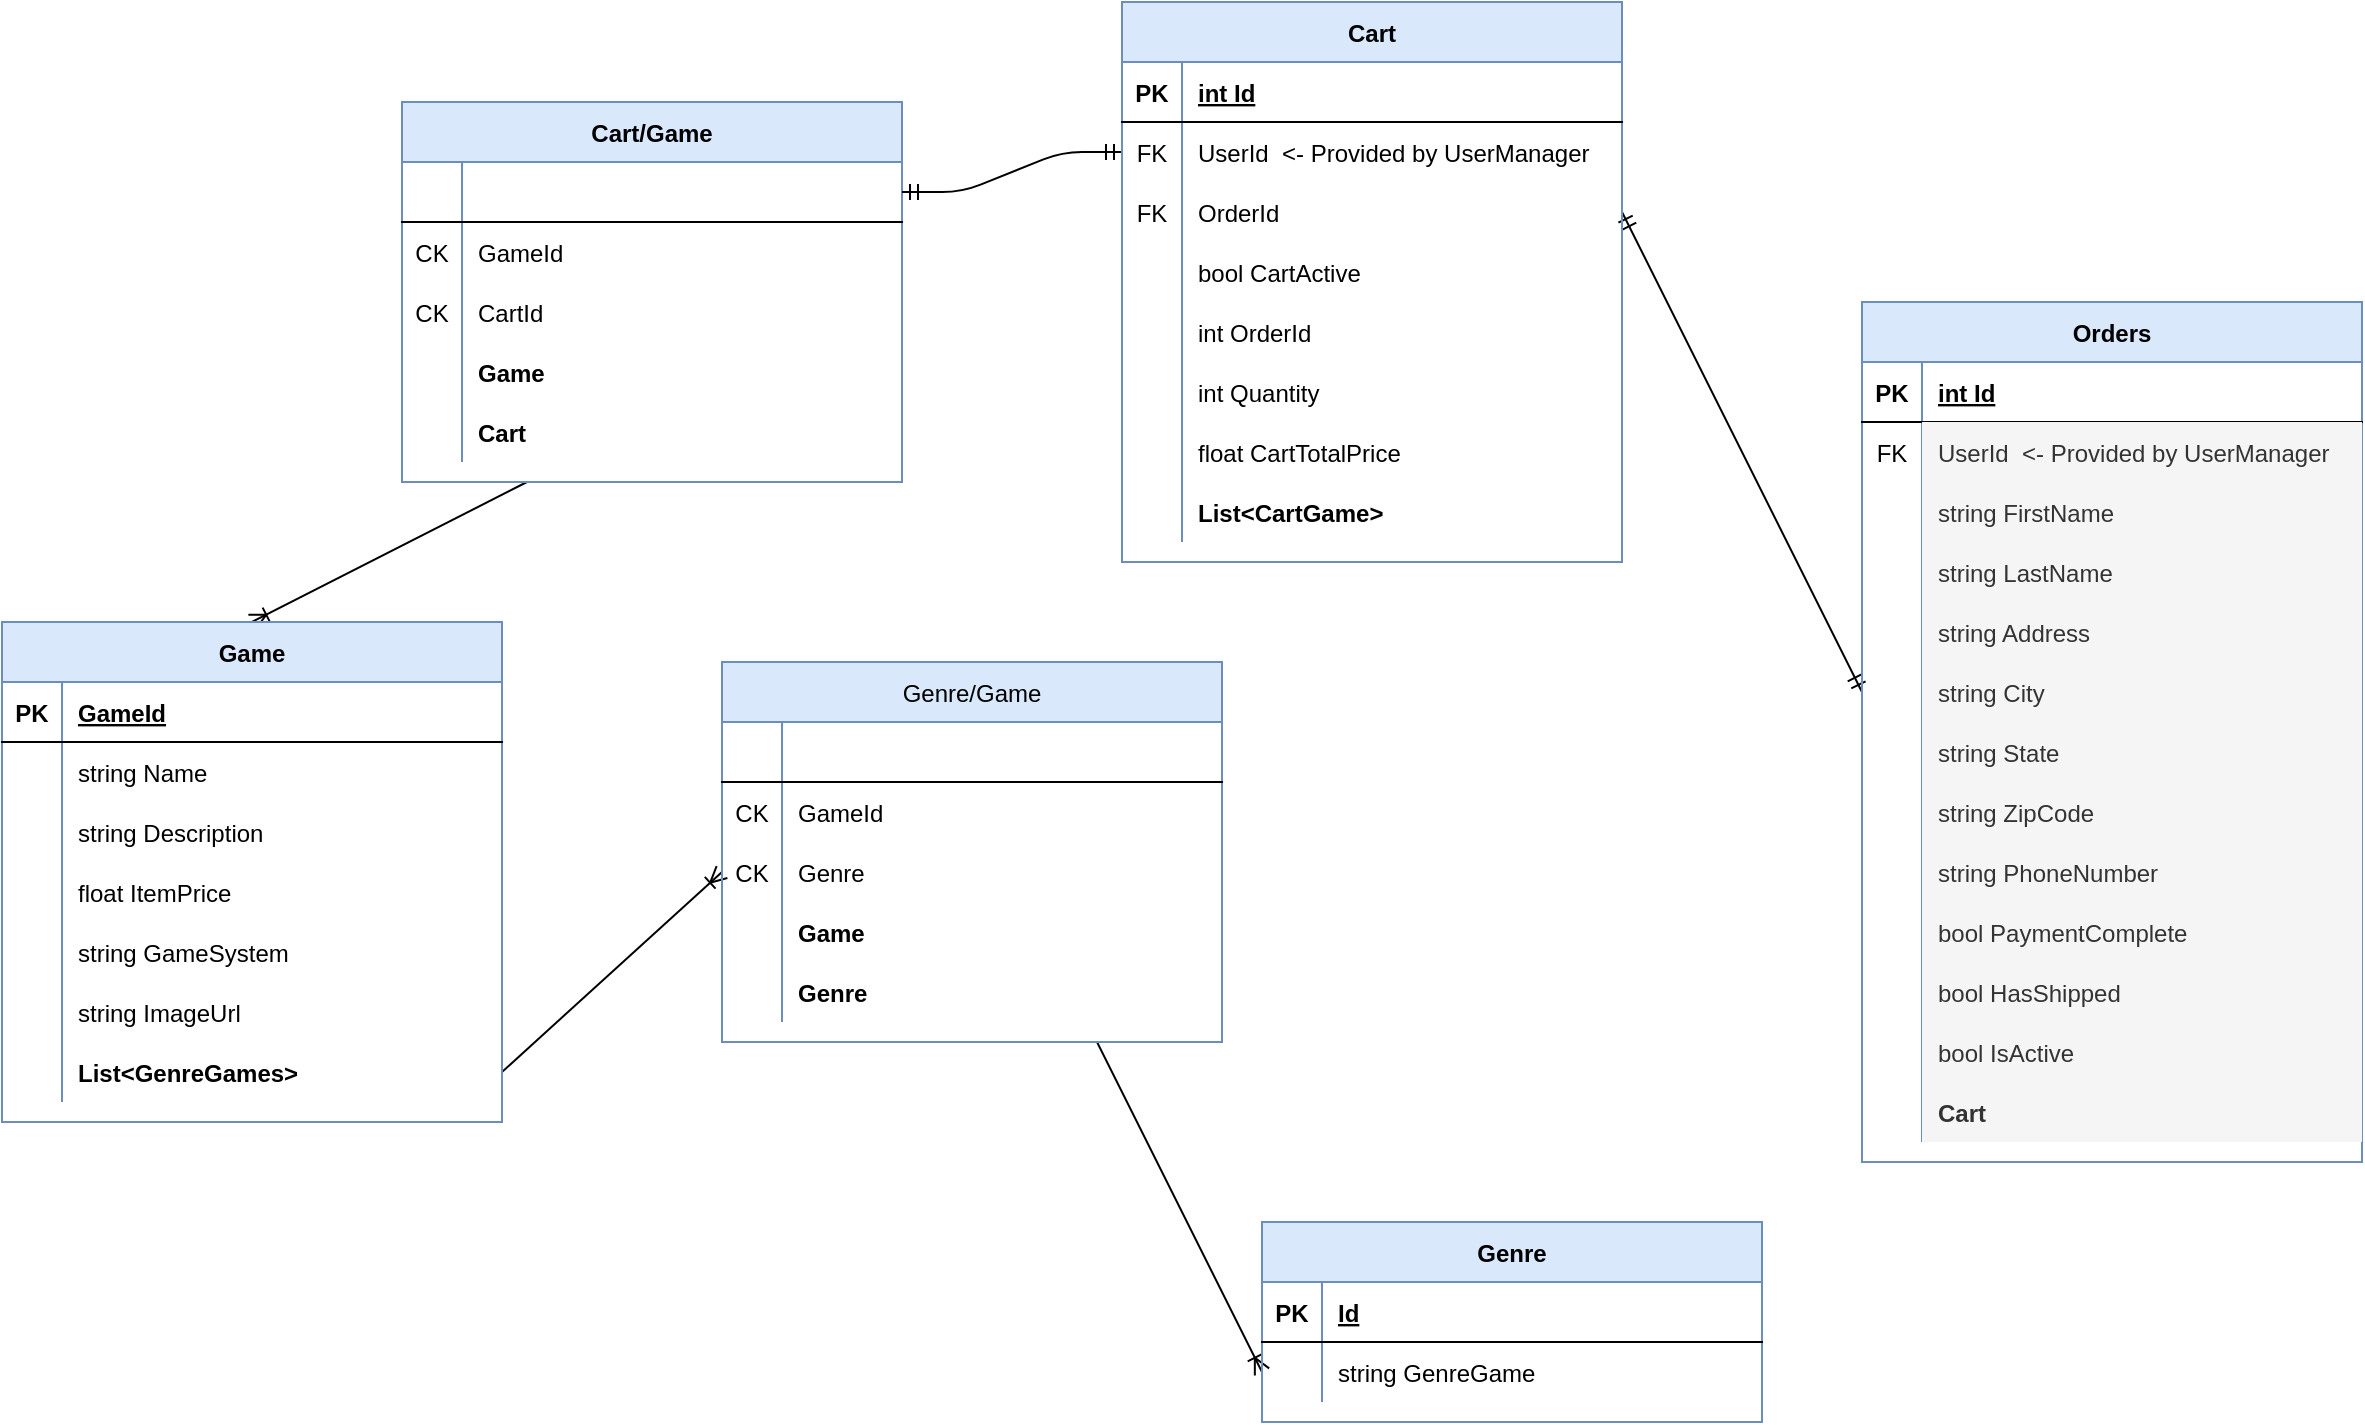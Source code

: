 <mxfile version="13.7.9" type="device"><diagram id="R2lEEEUBdFMjLlhIrx00" name="Page-1"><mxGraphModel dx="2062" dy="1182" grid="1" gridSize="10" guides="1" tooltips="1" connect="1" arrows="1" fold="1" page="1" pageScale="1" pageWidth="850" pageHeight="1100" math="0" shadow="0" extFonts="Permanent Marker^https://fonts.googleapis.com/css?family=Permanent+Marker"><root><mxCell id="0"/><mxCell id="1" parent="0"/><mxCell id="3c_IGy8FQZvmHHwzcWhP-22" value="" style="fontSize=12;html=1;endArrow=ERoneToMany;exitX=0.75;exitY=1;exitDx=0;exitDy=0;entryX=0;entryY=0.5;entryDx=0;entryDy=0;" parent="1" source="3c_IGy8FQZvmHHwzcWhP-15" target="3c_IGy8FQZvmHHwzcWhP-12" edge="1"><mxGeometry width="100" height="100" relative="1" as="geometry"><mxPoint x="510" y="760" as="sourcePoint"/><mxPoint x="610" y="660" as="targetPoint"/></mxGeometry></mxCell><mxCell id="3c_IGy8FQZvmHHwzcWhP-24" value="" style="fontSize=12;html=1;endArrow=ERoneToMany;entryX=0.5;entryY=0;entryDx=0;entryDy=0;exitX=0.25;exitY=1;exitDx=0;exitDy=0;" parent="1" source="3c_IGy8FQZvmHHwzcWhP-25" target="C-vyLk0tnHw3VtMMgP7b-23" edge="1"><mxGeometry width="100" height="100" relative="1" as="geometry"><mxPoint x="350" y="610" as="sourcePoint"/><mxPoint x="430" y="380" as="targetPoint"/></mxGeometry></mxCell><mxCell id="3c_IGy8FQZvmHHwzcWhP-25" value="Cart/Game" style="shape=table;startSize=30;container=1;collapsible=1;childLayout=tableLayout;fixedRows=1;rowLines=0;fontStyle=1;align=center;resizeLast=1;fillColor=#dae8fc;strokeColor=#6c8ebf;" parent="1" vertex="1"><mxGeometry x="220" y="320" width="250" height="190" as="geometry"/></mxCell><mxCell id="3c_IGy8FQZvmHHwzcWhP-26" value="" style="shape=partialRectangle;collapsible=0;dropTarget=0;pointerEvents=0;fillColor=none;points=[[0,0.5],[1,0.5]];portConstraint=eastwest;top=0;left=0;right=0;bottom=1;" parent="3c_IGy8FQZvmHHwzcWhP-25" vertex="1"><mxGeometry y="30" width="250" height="30" as="geometry"/></mxCell><mxCell id="3c_IGy8FQZvmHHwzcWhP-27" value="" style="shape=partialRectangle;overflow=hidden;connectable=0;fillColor=none;top=0;left=0;bottom=0;right=0;fontStyle=1;" parent="3c_IGy8FQZvmHHwzcWhP-26" vertex="1"><mxGeometry width="30" height="30" as="geometry"/></mxCell><mxCell id="3c_IGy8FQZvmHHwzcWhP-28" value="" style="shape=partialRectangle;overflow=hidden;connectable=0;fillColor=none;top=0;left=0;bottom=0;right=0;align=left;spacingLeft=6;fontStyle=5;" parent="3c_IGy8FQZvmHHwzcWhP-26" vertex="1"><mxGeometry x="30" width="220" height="30" as="geometry"/></mxCell><mxCell id="3c_IGy8FQZvmHHwzcWhP-29" value="" style="shape=partialRectangle;collapsible=0;dropTarget=0;pointerEvents=0;fillColor=none;points=[[0,0.5],[1,0.5]];portConstraint=eastwest;top=0;left=0;right=0;bottom=0;" parent="3c_IGy8FQZvmHHwzcWhP-25" vertex="1"><mxGeometry y="60" width="250" height="30" as="geometry"/></mxCell><mxCell id="3c_IGy8FQZvmHHwzcWhP-30" value="CK" style="shape=partialRectangle;overflow=hidden;connectable=0;fillColor=none;top=0;left=0;bottom=0;right=0;" parent="3c_IGy8FQZvmHHwzcWhP-29" vertex="1"><mxGeometry width="30" height="30" as="geometry"/></mxCell><mxCell id="3c_IGy8FQZvmHHwzcWhP-31" value="GameId" style="shape=partialRectangle;overflow=hidden;connectable=0;fillColor=none;top=0;left=0;bottom=0;right=0;align=left;spacingLeft=6;" parent="3c_IGy8FQZvmHHwzcWhP-29" vertex="1"><mxGeometry x="30" width="220" height="30" as="geometry"/></mxCell><mxCell id="3c_IGy8FQZvmHHwzcWhP-35" style="shape=partialRectangle;collapsible=0;dropTarget=0;pointerEvents=0;fillColor=none;points=[[0,0.5],[1,0.5]];portConstraint=eastwest;top=0;left=0;right=0;bottom=0;" parent="3c_IGy8FQZvmHHwzcWhP-25" vertex="1"><mxGeometry y="90" width="250" height="30" as="geometry"/></mxCell><mxCell id="3c_IGy8FQZvmHHwzcWhP-36" value="CK" style="shape=partialRectangle;overflow=hidden;connectable=0;fillColor=none;top=0;left=0;bottom=0;right=0;" parent="3c_IGy8FQZvmHHwzcWhP-35" vertex="1"><mxGeometry width="30" height="30" as="geometry"/></mxCell><mxCell id="3c_IGy8FQZvmHHwzcWhP-37" value="CartId" style="shape=partialRectangle;overflow=hidden;connectable=0;fillColor=none;top=0;left=0;bottom=0;right=0;align=left;spacingLeft=6;" parent="3c_IGy8FQZvmHHwzcWhP-35" vertex="1"><mxGeometry x="30" width="220" height="30" as="geometry"/></mxCell><mxCell id="6pikiVAuJs5K2kTqVLwY-70" style="shape=partialRectangle;collapsible=0;dropTarget=0;pointerEvents=0;fillColor=none;points=[[0,0.5],[1,0.5]];portConstraint=eastwest;top=0;left=0;right=0;bottom=0;" vertex="1" parent="3c_IGy8FQZvmHHwzcWhP-25"><mxGeometry y="120" width="250" height="30" as="geometry"/></mxCell><mxCell id="6pikiVAuJs5K2kTqVLwY-71" style="shape=partialRectangle;overflow=hidden;connectable=0;fillColor=none;top=0;left=0;bottom=0;right=0;" vertex="1" parent="6pikiVAuJs5K2kTqVLwY-70"><mxGeometry width="30" height="30" as="geometry"/></mxCell><mxCell id="6pikiVAuJs5K2kTqVLwY-72" value="Game" style="shape=partialRectangle;overflow=hidden;connectable=0;fillColor=none;top=0;left=0;bottom=0;right=0;align=left;spacingLeft=6;fontStyle=1" vertex="1" parent="6pikiVAuJs5K2kTqVLwY-70"><mxGeometry x="30" width="220" height="30" as="geometry"/></mxCell><mxCell id="6pikiVAuJs5K2kTqVLwY-67" style="shape=partialRectangle;collapsible=0;dropTarget=0;pointerEvents=0;fillColor=none;points=[[0,0.5],[1,0.5]];portConstraint=eastwest;top=0;left=0;right=0;bottom=0;" vertex="1" parent="3c_IGy8FQZvmHHwzcWhP-25"><mxGeometry y="150" width="250" height="30" as="geometry"/></mxCell><mxCell id="6pikiVAuJs5K2kTqVLwY-68" style="shape=partialRectangle;overflow=hidden;connectable=0;fillColor=none;top=0;left=0;bottom=0;right=0;" vertex="1" parent="6pikiVAuJs5K2kTqVLwY-67"><mxGeometry width="30" height="30" as="geometry"/></mxCell><mxCell id="6pikiVAuJs5K2kTqVLwY-69" value="Cart" style="shape=partialRectangle;overflow=hidden;connectable=0;fillColor=none;top=0;left=0;bottom=0;right=0;align=left;spacingLeft=6;fontStyle=1" vertex="1" parent="6pikiVAuJs5K2kTqVLwY-67"><mxGeometry x="30" width="220" height="30" as="geometry"/></mxCell><mxCell id="3c_IGy8FQZvmHHwzcWhP-32" value="" style="edgeStyle=entityRelationEdgeStyle;fontSize=12;html=1;endArrow=ERmandOne;startArrow=ERmandOne;entryX=0;entryY=0.5;entryDx=0;entryDy=0;exitX=1;exitY=0.5;exitDx=0;exitDy=0;" parent="1" source="3c_IGy8FQZvmHHwzcWhP-26" target="C-vyLk0tnHw3VtMMgP7b-17" edge="1"><mxGeometry width="100" height="100" relative="1" as="geometry"><mxPoint x="340" y="630" as="sourcePoint"/><mxPoint x="440" y="530" as="targetPoint"/></mxGeometry></mxCell><mxCell id="3c_IGy8FQZvmHHwzcWhP-34" value="" style="fontSize=12;html=1;endArrow=ERmandOne;startArrow=ERmandOne;exitX=1;exitY=0.5;exitDx=0;exitDy=0;entryX=0;entryY=0.5;entryDx=0;entryDy=0;" parent="1" source="C-vyLk0tnHw3VtMMgP7b-20" target="C-vyLk0tnHw3VtMMgP7b-9" edge="1"><mxGeometry width="100" height="100" relative="1" as="geometry"><mxPoint x="780" y="500" as="sourcePoint"/><mxPoint x="1050" y="240" as="targetPoint"/><Array as="points"/></mxGeometry></mxCell><mxCell id="3c_IGy8FQZvmHHwzcWhP-51" value="" style="fontSize=12;html=1;endArrow=ERoneToMany;entryX=0;entryY=0.5;entryDx=0;entryDy=0;exitX=1;exitY=0.5;exitDx=0;exitDy=0;" parent="1" source="C-vyLk0tnHw3VtMMgP7b-27" target="3c_IGy8FQZvmHHwzcWhP-38" edge="1"><mxGeometry width="100" height="100" relative="1" as="geometry"><mxPoint x="50" y="750" as="sourcePoint"/><mxPoint x="150" y="650" as="targetPoint"/></mxGeometry></mxCell><mxCell id="C-vyLk0tnHw3VtMMgP7b-2" value="Orders" style="shape=table;startSize=30;container=1;collapsible=1;childLayout=tableLayout;fixedRows=1;rowLines=0;fontStyle=1;align=center;resizeLast=1;fillColor=#dae8fc;strokeColor=#6c8ebf;" parent="1" vertex="1"><mxGeometry x="950" y="420" width="250" height="430" as="geometry"/></mxCell><mxCell id="C-vyLk0tnHw3VtMMgP7b-3" value="" style="shape=partialRectangle;collapsible=0;dropTarget=0;pointerEvents=0;fillColor=none;points=[[0,0.5],[1,0.5]];portConstraint=eastwest;top=0;left=0;right=0;bottom=1;" parent="C-vyLk0tnHw3VtMMgP7b-2" vertex="1"><mxGeometry y="30" width="250" height="30" as="geometry"/></mxCell><mxCell id="C-vyLk0tnHw3VtMMgP7b-4" value="PK" style="shape=partialRectangle;overflow=hidden;connectable=0;fillColor=none;top=0;left=0;bottom=0;right=0;fontStyle=1;" parent="C-vyLk0tnHw3VtMMgP7b-3" vertex="1"><mxGeometry width="30" height="30" as="geometry"/></mxCell><mxCell id="C-vyLk0tnHw3VtMMgP7b-5" value="int Id" style="shape=partialRectangle;overflow=hidden;connectable=0;fillColor=none;top=0;left=0;bottom=0;right=0;align=left;spacingLeft=6;fontStyle=5;" parent="C-vyLk0tnHw3VtMMgP7b-3" vertex="1"><mxGeometry x="30" width="220" height="30" as="geometry"/></mxCell><mxCell id="6pikiVAuJs5K2kTqVLwY-1" style="shape=partialRectangle;collapsible=0;dropTarget=0;pointerEvents=0;fillColor=none;points=[[0,0.5],[1,0.5]];portConstraint=eastwest;top=0;left=0;right=0;bottom=0;" vertex="1" parent="C-vyLk0tnHw3VtMMgP7b-2"><mxGeometry y="60" width="250" height="30" as="geometry"/></mxCell><mxCell id="6pikiVAuJs5K2kTqVLwY-2" value="FK" style="shape=partialRectangle;overflow=hidden;connectable=0;fillColor=none;top=0;left=0;bottom=0;right=0;" vertex="1" parent="6pikiVAuJs5K2kTqVLwY-1"><mxGeometry width="30" height="30" as="geometry"/></mxCell><mxCell id="6pikiVAuJs5K2kTqVLwY-3" value="UserId  &lt;- Provided by UserManager" style="shape=partialRectangle;overflow=hidden;connectable=0;fillColor=#f5f5f5;top=0;left=0;bottom=0;right=0;align=left;spacingLeft=6;strokeColor=#666666;fontColor=#333333;" vertex="1" parent="6pikiVAuJs5K2kTqVLwY-1"><mxGeometry x="30" width="220" height="30" as="geometry"/></mxCell><mxCell id="6pikiVAuJs5K2kTqVLwY-4" style="shape=partialRectangle;collapsible=0;dropTarget=0;pointerEvents=0;fillColor=none;points=[[0,0.5],[1,0.5]];portConstraint=eastwest;top=0;left=0;right=0;bottom=0;" vertex="1" parent="C-vyLk0tnHw3VtMMgP7b-2"><mxGeometry y="90" width="250" height="30" as="geometry"/></mxCell><mxCell id="6pikiVAuJs5K2kTqVLwY-5" style="shape=partialRectangle;overflow=hidden;connectable=0;fillColor=none;top=0;left=0;bottom=0;right=0;" vertex="1" parent="6pikiVAuJs5K2kTqVLwY-4"><mxGeometry width="30" height="30" as="geometry"/></mxCell><mxCell id="6pikiVAuJs5K2kTqVLwY-6" value="string FirstName" style="shape=partialRectangle;overflow=hidden;connectable=0;fillColor=#f5f5f5;top=0;left=0;bottom=0;right=0;align=left;spacingLeft=6;strokeColor=#666666;fontColor=#333333;" vertex="1" parent="6pikiVAuJs5K2kTqVLwY-4"><mxGeometry x="30" width="220" height="30" as="geometry"/></mxCell><mxCell id="6pikiVAuJs5K2kTqVLwY-7" style="shape=partialRectangle;collapsible=0;dropTarget=0;pointerEvents=0;fillColor=none;points=[[0,0.5],[1,0.5]];portConstraint=eastwest;top=0;left=0;right=0;bottom=0;" vertex="1" parent="C-vyLk0tnHw3VtMMgP7b-2"><mxGeometry y="120" width="250" height="30" as="geometry"/></mxCell><mxCell id="6pikiVAuJs5K2kTqVLwY-8" style="shape=partialRectangle;overflow=hidden;connectable=0;fillColor=none;top=0;left=0;bottom=0;right=0;" vertex="1" parent="6pikiVAuJs5K2kTqVLwY-7"><mxGeometry width="30" height="30" as="geometry"/></mxCell><mxCell id="6pikiVAuJs5K2kTqVLwY-9" value="string LastName" style="shape=partialRectangle;overflow=hidden;connectable=0;fillColor=#f5f5f5;top=0;left=0;bottom=0;right=0;align=left;spacingLeft=6;strokeColor=#666666;fontColor=#333333;" vertex="1" parent="6pikiVAuJs5K2kTqVLwY-7"><mxGeometry x="30" width="220" height="30" as="geometry"/></mxCell><mxCell id="C-vyLk0tnHw3VtMMgP7b-6" value="" style="shape=partialRectangle;collapsible=0;dropTarget=0;pointerEvents=0;fillColor=none;points=[[0,0.5],[1,0.5]];portConstraint=eastwest;top=0;left=0;right=0;bottom=0;" parent="C-vyLk0tnHw3VtMMgP7b-2" vertex="1"><mxGeometry y="150" width="250" height="30" as="geometry"/></mxCell><mxCell id="C-vyLk0tnHw3VtMMgP7b-7" value="" style="shape=partialRectangle;overflow=hidden;connectable=0;fillColor=none;top=0;left=0;bottom=0;right=0;" parent="C-vyLk0tnHw3VtMMgP7b-6" vertex="1"><mxGeometry width="30" height="30" as="geometry"/></mxCell><mxCell id="C-vyLk0tnHw3VtMMgP7b-8" value="string Address" style="shape=partialRectangle;overflow=hidden;connectable=0;fillColor=#f5f5f5;top=0;left=0;bottom=0;right=0;align=left;spacingLeft=6;strokeColor=#666666;fontColor=#333333;" parent="C-vyLk0tnHw3VtMMgP7b-6" vertex="1"><mxGeometry x="30" width="220" height="30" as="geometry"/></mxCell><mxCell id="C-vyLk0tnHw3VtMMgP7b-9" value="" style="shape=partialRectangle;collapsible=0;dropTarget=0;pointerEvents=0;fillColor=none;points=[[0,0.5],[1,0.5]];portConstraint=eastwest;top=0;left=0;right=0;bottom=0;" parent="C-vyLk0tnHw3VtMMgP7b-2" vertex="1"><mxGeometry y="180" width="250" height="30" as="geometry"/></mxCell><mxCell id="C-vyLk0tnHw3VtMMgP7b-10" value="" style="shape=partialRectangle;overflow=hidden;connectable=0;fillColor=none;top=0;left=0;bottom=0;right=0;" parent="C-vyLk0tnHw3VtMMgP7b-9" vertex="1"><mxGeometry width="30" height="30" as="geometry"/></mxCell><mxCell id="C-vyLk0tnHw3VtMMgP7b-11" value="string City" style="shape=partialRectangle;overflow=hidden;connectable=0;fillColor=#f5f5f5;top=0;left=0;bottom=0;right=0;align=left;spacingLeft=6;fontStyle=0;strokeColor=#666666;fontColor=#333333;" parent="C-vyLk0tnHw3VtMMgP7b-9" vertex="1"><mxGeometry x="30" width="220" height="30" as="geometry"/></mxCell><mxCell id="6pikiVAuJs5K2kTqVLwY-25" style="shape=partialRectangle;collapsible=0;dropTarget=0;pointerEvents=0;fillColor=none;points=[[0,0.5],[1,0.5]];portConstraint=eastwest;top=0;left=0;right=0;bottom=0;" vertex="1" parent="C-vyLk0tnHw3VtMMgP7b-2"><mxGeometry y="210" width="250" height="30" as="geometry"/></mxCell><mxCell id="6pikiVAuJs5K2kTqVLwY-26" style="shape=partialRectangle;overflow=hidden;connectable=0;fillColor=none;top=0;left=0;bottom=0;right=0;" vertex="1" parent="6pikiVAuJs5K2kTqVLwY-25"><mxGeometry width="30" height="30" as="geometry"/></mxCell><mxCell id="6pikiVAuJs5K2kTqVLwY-27" value="string State" style="shape=partialRectangle;overflow=hidden;connectable=0;fillColor=#f5f5f5;top=0;left=0;bottom=0;right=0;align=left;spacingLeft=6;fontStyle=0;strokeColor=#666666;fontColor=#333333;" vertex="1" parent="6pikiVAuJs5K2kTqVLwY-25"><mxGeometry x="30" width="220" height="30" as="geometry"/></mxCell><mxCell id="6pikiVAuJs5K2kTqVLwY-22" style="shape=partialRectangle;collapsible=0;dropTarget=0;pointerEvents=0;fillColor=none;points=[[0,0.5],[1,0.5]];portConstraint=eastwest;top=0;left=0;right=0;bottom=0;" vertex="1" parent="C-vyLk0tnHw3VtMMgP7b-2"><mxGeometry y="240" width="250" height="30" as="geometry"/></mxCell><mxCell id="6pikiVAuJs5K2kTqVLwY-23" style="shape=partialRectangle;overflow=hidden;connectable=0;fillColor=none;top=0;left=0;bottom=0;right=0;" vertex="1" parent="6pikiVAuJs5K2kTqVLwY-22"><mxGeometry width="30" height="30" as="geometry"/></mxCell><mxCell id="6pikiVAuJs5K2kTqVLwY-24" value="string ZipCode" style="shape=partialRectangle;overflow=hidden;connectable=0;fillColor=#f5f5f5;top=0;left=0;bottom=0;right=0;align=left;spacingLeft=6;fontStyle=0;strokeColor=#666666;fontColor=#333333;" vertex="1" parent="6pikiVAuJs5K2kTqVLwY-22"><mxGeometry x="30" width="220" height="30" as="geometry"/></mxCell><mxCell id="6pikiVAuJs5K2kTqVLwY-19" style="shape=partialRectangle;collapsible=0;dropTarget=0;pointerEvents=0;fillColor=none;points=[[0,0.5],[1,0.5]];portConstraint=eastwest;top=0;left=0;right=0;bottom=0;" vertex="1" parent="C-vyLk0tnHw3VtMMgP7b-2"><mxGeometry y="270" width="250" height="30" as="geometry"/></mxCell><mxCell id="6pikiVAuJs5K2kTqVLwY-20" style="shape=partialRectangle;overflow=hidden;connectable=0;fillColor=none;top=0;left=0;bottom=0;right=0;" vertex="1" parent="6pikiVAuJs5K2kTqVLwY-19"><mxGeometry width="30" height="30" as="geometry"/></mxCell><mxCell id="6pikiVAuJs5K2kTqVLwY-21" value="string PhoneNumber" style="shape=partialRectangle;overflow=hidden;connectable=0;fillColor=#f5f5f5;top=0;left=0;bottom=0;right=0;align=left;spacingLeft=6;fontStyle=0;strokeColor=#666666;fontColor=#333333;" vertex="1" parent="6pikiVAuJs5K2kTqVLwY-19"><mxGeometry x="30" width="220" height="30" as="geometry"/></mxCell><mxCell id="6pikiVAuJs5K2kTqVLwY-16" style="shape=partialRectangle;collapsible=0;dropTarget=0;pointerEvents=0;fillColor=none;points=[[0,0.5],[1,0.5]];portConstraint=eastwest;top=0;left=0;right=0;bottom=0;" vertex="1" parent="C-vyLk0tnHw3VtMMgP7b-2"><mxGeometry y="300" width="250" height="30" as="geometry"/></mxCell><mxCell id="6pikiVAuJs5K2kTqVLwY-17" style="shape=partialRectangle;overflow=hidden;connectable=0;fillColor=none;top=0;left=0;bottom=0;right=0;" vertex="1" parent="6pikiVAuJs5K2kTqVLwY-16"><mxGeometry width="30" height="30" as="geometry"/></mxCell><mxCell id="6pikiVAuJs5K2kTqVLwY-18" value="bool PaymentComplete" style="shape=partialRectangle;overflow=hidden;connectable=0;fillColor=#f5f5f5;top=0;left=0;bottom=0;right=0;align=left;spacingLeft=6;fontStyle=0;strokeColor=#666666;fontColor=#333333;" vertex="1" parent="6pikiVAuJs5K2kTqVLwY-16"><mxGeometry x="30" width="220" height="30" as="geometry"/></mxCell><mxCell id="6pikiVAuJs5K2kTqVLwY-13" style="shape=partialRectangle;collapsible=0;dropTarget=0;pointerEvents=0;fillColor=none;points=[[0,0.5],[1,0.5]];portConstraint=eastwest;top=0;left=0;right=0;bottom=0;" vertex="1" parent="C-vyLk0tnHw3VtMMgP7b-2"><mxGeometry y="330" width="250" height="30" as="geometry"/></mxCell><mxCell id="6pikiVAuJs5K2kTqVLwY-14" style="shape=partialRectangle;overflow=hidden;connectable=0;fillColor=none;top=0;left=0;bottom=0;right=0;" vertex="1" parent="6pikiVAuJs5K2kTqVLwY-13"><mxGeometry width="30" height="30" as="geometry"/></mxCell><mxCell id="6pikiVAuJs5K2kTqVLwY-15" value="bool HasShipped" style="shape=partialRectangle;overflow=hidden;connectable=0;fillColor=#f5f5f5;top=0;left=0;bottom=0;right=0;align=left;spacingLeft=6;fontStyle=0;strokeColor=#666666;fontColor=#333333;" vertex="1" parent="6pikiVAuJs5K2kTqVLwY-13"><mxGeometry x="30" width="220" height="30" as="geometry"/></mxCell><mxCell id="6pikiVAuJs5K2kTqVLwY-34" style="shape=partialRectangle;collapsible=0;dropTarget=0;pointerEvents=0;fillColor=none;points=[[0,0.5],[1,0.5]];portConstraint=eastwest;top=0;left=0;right=0;bottom=0;" vertex="1" parent="C-vyLk0tnHw3VtMMgP7b-2"><mxGeometry y="360" width="250" height="30" as="geometry"/></mxCell><mxCell id="6pikiVAuJs5K2kTqVLwY-35" style="shape=partialRectangle;overflow=hidden;connectable=0;fillColor=none;top=0;left=0;bottom=0;right=0;" vertex="1" parent="6pikiVAuJs5K2kTqVLwY-34"><mxGeometry width="30" height="30" as="geometry"/></mxCell><mxCell id="6pikiVAuJs5K2kTqVLwY-36" value="bool IsActive" style="shape=partialRectangle;overflow=hidden;connectable=0;fillColor=#f5f5f5;top=0;left=0;bottom=0;right=0;align=left;spacingLeft=6;fontStyle=0;strokeColor=#666666;fontColor=#333333;" vertex="1" parent="6pikiVAuJs5K2kTqVLwY-34"><mxGeometry x="30" width="220" height="30" as="geometry"/></mxCell><mxCell id="3c_IGy8FQZvmHHwzcWhP-52" style="shape=partialRectangle;collapsible=0;dropTarget=0;pointerEvents=0;fillColor=none;points=[[0,0.5],[1,0.5]];portConstraint=eastwest;top=0;left=0;right=0;bottom=0;" parent="C-vyLk0tnHw3VtMMgP7b-2" vertex="1"><mxGeometry y="390" width="250" height="30" as="geometry"/></mxCell><mxCell id="3c_IGy8FQZvmHHwzcWhP-53" style="shape=partialRectangle;overflow=hidden;connectable=0;fillColor=none;top=0;left=0;bottom=0;right=0;" parent="3c_IGy8FQZvmHHwzcWhP-52" vertex="1"><mxGeometry width="30" height="30" as="geometry"/></mxCell><mxCell id="3c_IGy8FQZvmHHwzcWhP-54" value="Cart" style="shape=partialRectangle;overflow=hidden;connectable=0;fillColor=#f5f5f5;top=0;left=0;bottom=0;right=0;align=left;spacingLeft=6;fontStyle=1;strokeColor=#666666;fontColor=#333333;" parent="3c_IGy8FQZvmHHwzcWhP-52" vertex="1"><mxGeometry x="30" width="220" height="30" as="geometry"/></mxCell><mxCell id="C-vyLk0tnHw3VtMMgP7b-13" value="Cart" style="shape=table;startSize=30;container=1;collapsible=1;childLayout=tableLayout;fixedRows=1;rowLines=0;fontStyle=1;align=center;resizeLast=1;fillColor=#dae8fc;strokeColor=#6c8ebf;" parent="1" vertex="1"><mxGeometry x="580" y="270" width="250" height="280" as="geometry"/></mxCell><mxCell id="C-vyLk0tnHw3VtMMgP7b-14" value="" style="shape=partialRectangle;collapsible=0;dropTarget=0;pointerEvents=0;fillColor=none;points=[[0,0.5],[1,0.5]];portConstraint=eastwest;top=0;left=0;right=0;bottom=1;" parent="C-vyLk0tnHw3VtMMgP7b-13" vertex="1"><mxGeometry y="30" width="250" height="30" as="geometry"/></mxCell><mxCell id="C-vyLk0tnHw3VtMMgP7b-15" value="PK" style="shape=partialRectangle;overflow=hidden;connectable=0;fillColor=none;top=0;left=0;bottom=0;right=0;fontStyle=1;" parent="C-vyLk0tnHw3VtMMgP7b-14" vertex="1"><mxGeometry width="30" height="30" as="geometry"/></mxCell><mxCell id="C-vyLk0tnHw3VtMMgP7b-16" value="int Id" style="shape=partialRectangle;overflow=hidden;connectable=0;fillColor=none;top=0;left=0;bottom=0;right=0;align=left;spacingLeft=6;fontStyle=5;" parent="C-vyLk0tnHw3VtMMgP7b-14" vertex="1"><mxGeometry x="30" width="220" height="30" as="geometry"/></mxCell><mxCell id="C-vyLk0tnHw3VtMMgP7b-17" value="" style="shape=partialRectangle;collapsible=0;dropTarget=0;pointerEvents=0;fillColor=none;points=[[0,0.5],[1,0.5]];portConstraint=eastwest;top=0;left=0;right=0;bottom=0;" parent="C-vyLk0tnHw3VtMMgP7b-13" vertex="1"><mxGeometry y="60" width="250" height="30" as="geometry"/></mxCell><mxCell id="C-vyLk0tnHw3VtMMgP7b-18" value="FK" style="shape=partialRectangle;overflow=hidden;connectable=0;fillColor=none;top=0;left=0;bottom=0;right=0;" parent="C-vyLk0tnHw3VtMMgP7b-17" vertex="1"><mxGeometry width="30" height="30" as="geometry"/></mxCell><mxCell id="C-vyLk0tnHw3VtMMgP7b-19" value="UserId  &lt;- Provided by UserManager" style="shape=partialRectangle;overflow=hidden;connectable=0;fillColor=none;top=0;left=0;bottom=0;right=0;align=left;spacingLeft=6;" parent="C-vyLk0tnHw3VtMMgP7b-17" vertex="1"><mxGeometry x="30" width="220" height="30" as="geometry"/></mxCell><mxCell id="C-vyLk0tnHw3VtMMgP7b-20" value="" style="shape=partialRectangle;collapsible=0;dropTarget=0;pointerEvents=0;fillColor=none;points=[[0,0.5],[1,0.5]];portConstraint=eastwest;top=0;left=0;right=0;bottom=0;" parent="C-vyLk0tnHw3VtMMgP7b-13" vertex="1"><mxGeometry y="90" width="250" height="30" as="geometry"/></mxCell><mxCell id="C-vyLk0tnHw3VtMMgP7b-21" value="FK" style="shape=partialRectangle;overflow=hidden;connectable=0;fillColor=none;top=0;left=0;bottom=0;right=0;" parent="C-vyLk0tnHw3VtMMgP7b-20" vertex="1"><mxGeometry width="30" height="30" as="geometry"/></mxCell><mxCell id="C-vyLk0tnHw3VtMMgP7b-22" value="OrderId" style="shape=partialRectangle;overflow=hidden;connectable=0;fillColor=none;top=0;left=0;bottom=0;right=0;align=left;spacingLeft=6;" parent="C-vyLk0tnHw3VtMMgP7b-20" vertex="1"><mxGeometry x="30" width="220" height="30" as="geometry"/></mxCell><mxCell id="3c_IGy8FQZvmHHwzcWhP-42" style="shape=partialRectangle;collapsible=0;dropTarget=0;pointerEvents=0;fillColor=none;points=[[0,0.5],[1,0.5]];portConstraint=eastwest;top=0;left=0;right=0;bottom=0;" parent="C-vyLk0tnHw3VtMMgP7b-13" vertex="1"><mxGeometry y="120" width="250" height="30" as="geometry"/></mxCell><mxCell id="3c_IGy8FQZvmHHwzcWhP-43" style="shape=partialRectangle;overflow=hidden;connectable=0;fillColor=none;top=0;left=0;bottom=0;right=0;" parent="3c_IGy8FQZvmHHwzcWhP-42" vertex="1"><mxGeometry width="30" height="30" as="geometry"/></mxCell><mxCell id="3c_IGy8FQZvmHHwzcWhP-44" value="bool CartActive" style="shape=partialRectangle;overflow=hidden;connectable=0;fillColor=none;top=0;left=0;bottom=0;right=0;align=left;spacingLeft=6;fontStyle=0" parent="3c_IGy8FQZvmHHwzcWhP-42" vertex="1"><mxGeometry x="30" width="220" height="30" as="geometry"/></mxCell><mxCell id="6pikiVAuJs5K2kTqVLwY-49" style="shape=partialRectangle;collapsible=0;dropTarget=0;pointerEvents=0;fillColor=none;points=[[0,0.5],[1,0.5]];portConstraint=eastwest;top=0;left=0;right=0;bottom=0;" vertex="1" parent="C-vyLk0tnHw3VtMMgP7b-13"><mxGeometry y="150" width="250" height="30" as="geometry"/></mxCell><mxCell id="6pikiVAuJs5K2kTqVLwY-50" value="" style="shape=partialRectangle;overflow=hidden;connectable=0;fillColor=none;top=0;left=0;bottom=0;right=0;" vertex="1" parent="6pikiVAuJs5K2kTqVLwY-49"><mxGeometry width="30" height="30" as="geometry"/></mxCell><mxCell id="6pikiVAuJs5K2kTqVLwY-51" value="int OrderId" style="shape=partialRectangle;overflow=hidden;connectable=0;fillColor=none;top=0;left=0;bottom=0;right=0;align=left;spacingLeft=6;fontStyle=0" vertex="1" parent="6pikiVAuJs5K2kTqVLwY-49"><mxGeometry x="30" width="220" height="30" as="geometry"/></mxCell><mxCell id="6pikiVAuJs5K2kTqVLwY-46" style="shape=partialRectangle;collapsible=0;dropTarget=0;pointerEvents=0;fillColor=none;points=[[0,0.5],[1,0.5]];portConstraint=eastwest;top=0;left=0;right=0;bottom=0;" vertex="1" parent="C-vyLk0tnHw3VtMMgP7b-13"><mxGeometry y="180" width="250" height="30" as="geometry"/></mxCell><mxCell id="6pikiVAuJs5K2kTqVLwY-47" value="" style="shape=partialRectangle;overflow=hidden;connectable=0;fillColor=none;top=0;left=0;bottom=0;right=0;" vertex="1" parent="6pikiVAuJs5K2kTqVLwY-46"><mxGeometry width="30" height="30" as="geometry"/></mxCell><mxCell id="6pikiVAuJs5K2kTqVLwY-48" value="int Quantity" style="shape=partialRectangle;overflow=hidden;connectable=0;fillColor=none;top=0;left=0;bottom=0;right=0;align=left;spacingLeft=6;fontStyle=0" vertex="1" parent="6pikiVAuJs5K2kTqVLwY-46"><mxGeometry x="30" width="220" height="30" as="geometry"/></mxCell><mxCell id="6pikiVAuJs5K2kTqVLwY-43" style="shape=partialRectangle;collapsible=0;dropTarget=0;pointerEvents=0;fillColor=none;points=[[0,0.5],[1,0.5]];portConstraint=eastwest;top=0;left=0;right=0;bottom=0;" vertex="1" parent="C-vyLk0tnHw3VtMMgP7b-13"><mxGeometry y="210" width="250" height="30" as="geometry"/></mxCell><mxCell id="6pikiVAuJs5K2kTqVLwY-44" style="shape=partialRectangle;overflow=hidden;connectable=0;fillColor=none;top=0;left=0;bottom=0;right=0;" vertex="1" parent="6pikiVAuJs5K2kTqVLwY-43"><mxGeometry width="30" height="30" as="geometry"/></mxCell><mxCell id="6pikiVAuJs5K2kTqVLwY-45" value="float CartTotalPrice" style="shape=partialRectangle;overflow=hidden;connectable=0;fillColor=none;top=0;left=0;bottom=0;right=0;align=left;spacingLeft=6;fontStyle=0" vertex="1" parent="6pikiVAuJs5K2kTqVLwY-43"><mxGeometry x="30" width="220" height="30" as="geometry"/></mxCell><mxCell id="6pikiVAuJs5K2kTqVLwY-37" style="shape=partialRectangle;collapsible=0;dropTarget=0;pointerEvents=0;fillColor=none;points=[[0,0.5],[1,0.5]];portConstraint=eastwest;top=0;left=0;right=0;bottom=0;" vertex="1" parent="C-vyLk0tnHw3VtMMgP7b-13"><mxGeometry y="240" width="250" height="30" as="geometry"/></mxCell><mxCell id="6pikiVAuJs5K2kTqVLwY-38" style="shape=partialRectangle;overflow=hidden;connectable=0;fillColor=none;top=0;left=0;bottom=0;right=0;" vertex="1" parent="6pikiVAuJs5K2kTqVLwY-37"><mxGeometry width="30" height="30" as="geometry"/></mxCell><mxCell id="6pikiVAuJs5K2kTqVLwY-39" value="List&lt;CartGame&gt;" style="shape=partialRectangle;overflow=hidden;connectable=0;fillColor=none;top=0;left=0;bottom=0;right=0;align=left;spacingLeft=6;fontStyle=1" vertex="1" parent="6pikiVAuJs5K2kTqVLwY-37"><mxGeometry x="30" width="220" height="30" as="geometry"/></mxCell><mxCell id="3c_IGy8FQZvmHHwzcWhP-15" value="Genre/Game" style="shape=table;startSize=30;container=1;collapsible=1;childLayout=tableLayout;fixedRows=1;rowLines=0;fontStyle=0;align=center;resizeLast=1;fillColor=#dae8fc;strokeColor=#6c8ebf;" parent="1" vertex="1"><mxGeometry x="380" y="600" width="250" height="190" as="geometry"/></mxCell><mxCell id="3c_IGy8FQZvmHHwzcWhP-16" value="" style="shape=partialRectangle;collapsible=0;dropTarget=0;pointerEvents=0;fillColor=none;points=[[0,0.5],[1,0.5]];portConstraint=eastwest;top=0;left=0;right=0;bottom=1;" parent="3c_IGy8FQZvmHHwzcWhP-15" vertex="1"><mxGeometry y="30" width="250" height="30" as="geometry"/></mxCell><mxCell id="3c_IGy8FQZvmHHwzcWhP-17" value="" style="shape=partialRectangle;overflow=hidden;connectable=0;fillColor=none;top=0;left=0;bottom=0;right=0;fontStyle=1;" parent="3c_IGy8FQZvmHHwzcWhP-16" vertex="1"><mxGeometry width="30" height="30" as="geometry"/></mxCell><mxCell id="3c_IGy8FQZvmHHwzcWhP-18" value="" style="shape=partialRectangle;overflow=hidden;connectable=0;fillColor=none;top=0;left=0;bottom=0;right=0;align=left;spacingLeft=6;fontStyle=5;" parent="3c_IGy8FQZvmHHwzcWhP-16" vertex="1"><mxGeometry x="30" width="220" height="30" as="geometry"/></mxCell><mxCell id="3c_IGy8FQZvmHHwzcWhP-19" value="" style="shape=partialRectangle;collapsible=0;dropTarget=0;pointerEvents=0;fillColor=none;points=[[0,0.5],[1,0.5]];portConstraint=eastwest;top=0;left=0;right=0;bottom=0;" parent="3c_IGy8FQZvmHHwzcWhP-15" vertex="1"><mxGeometry y="60" width="250" height="30" as="geometry"/></mxCell><mxCell id="3c_IGy8FQZvmHHwzcWhP-20" value="CK" style="shape=partialRectangle;overflow=hidden;connectable=0;fillColor=none;top=0;left=0;bottom=0;right=0;" parent="3c_IGy8FQZvmHHwzcWhP-19" vertex="1"><mxGeometry width="30" height="30" as="geometry"/></mxCell><mxCell id="3c_IGy8FQZvmHHwzcWhP-21" value="GameId" style="shape=partialRectangle;overflow=hidden;connectable=0;fillColor=none;top=0;left=0;bottom=0;right=0;align=left;spacingLeft=6;" parent="3c_IGy8FQZvmHHwzcWhP-19" vertex="1"><mxGeometry x="30" width="220" height="30" as="geometry"/></mxCell><mxCell id="3c_IGy8FQZvmHHwzcWhP-38" style="shape=partialRectangle;collapsible=0;dropTarget=0;pointerEvents=0;fillColor=none;points=[[0,0.5],[1,0.5]];portConstraint=eastwest;top=0;left=0;right=0;bottom=0;" parent="3c_IGy8FQZvmHHwzcWhP-15" vertex="1"><mxGeometry y="90" width="250" height="30" as="geometry"/></mxCell><mxCell id="3c_IGy8FQZvmHHwzcWhP-39" value="CK" style="shape=partialRectangle;overflow=hidden;connectable=0;fillColor=none;top=0;left=0;bottom=0;right=0;" parent="3c_IGy8FQZvmHHwzcWhP-38" vertex="1"><mxGeometry width="30" height="30" as="geometry"/></mxCell><mxCell id="3c_IGy8FQZvmHHwzcWhP-40" value="Genre" style="shape=partialRectangle;overflow=hidden;connectable=0;fillColor=none;top=0;left=0;bottom=0;right=0;align=left;spacingLeft=6;" parent="3c_IGy8FQZvmHHwzcWhP-38" vertex="1"><mxGeometry x="30" width="220" height="30" as="geometry"/></mxCell><mxCell id="3c_IGy8FQZvmHHwzcWhP-45" style="shape=partialRectangle;collapsible=0;dropTarget=0;pointerEvents=0;fillColor=none;points=[[0,0.5],[1,0.5]];portConstraint=eastwest;top=0;left=0;right=0;bottom=0;" parent="3c_IGy8FQZvmHHwzcWhP-15" vertex="1"><mxGeometry y="120" width="250" height="30" as="geometry"/></mxCell><mxCell id="3c_IGy8FQZvmHHwzcWhP-46" style="shape=partialRectangle;overflow=hidden;connectable=0;fillColor=none;top=0;left=0;bottom=0;right=0;" parent="3c_IGy8FQZvmHHwzcWhP-45" vertex="1"><mxGeometry width="30" height="30" as="geometry"/></mxCell><mxCell id="3c_IGy8FQZvmHHwzcWhP-47" value="Game" style="shape=partialRectangle;overflow=hidden;connectable=0;fillColor=none;top=0;left=0;bottom=0;right=0;align=left;spacingLeft=6;fontStyle=1" parent="3c_IGy8FQZvmHHwzcWhP-45" vertex="1"><mxGeometry x="30" width="220" height="30" as="geometry"/></mxCell><mxCell id="3c_IGy8FQZvmHHwzcWhP-48" style="shape=partialRectangle;collapsible=0;dropTarget=0;pointerEvents=0;fillColor=none;points=[[0,0.5],[1,0.5]];portConstraint=eastwest;top=0;left=0;right=0;bottom=0;fontStyle=1" parent="3c_IGy8FQZvmHHwzcWhP-15" vertex="1"><mxGeometry y="150" width="250" height="30" as="geometry"/></mxCell><mxCell id="3c_IGy8FQZvmHHwzcWhP-49" style="shape=partialRectangle;overflow=hidden;connectable=0;fillColor=none;top=0;left=0;bottom=0;right=0;" parent="3c_IGy8FQZvmHHwzcWhP-48" vertex="1"><mxGeometry width="30" height="30" as="geometry"/></mxCell><mxCell id="3c_IGy8FQZvmHHwzcWhP-50" value="Genre" style="shape=partialRectangle;overflow=hidden;connectable=0;fillColor=none;top=0;left=0;bottom=0;right=0;align=left;spacingLeft=6;fontStyle=1" parent="3c_IGy8FQZvmHHwzcWhP-48" vertex="1"><mxGeometry x="30" width="220" height="30" as="geometry"/></mxCell><mxCell id="3c_IGy8FQZvmHHwzcWhP-8" value="Genre" style="shape=table;startSize=30;container=1;collapsible=1;childLayout=tableLayout;fixedRows=1;rowLines=0;fontStyle=1;align=center;resizeLast=1;fillColor=#dae8fc;strokeColor=#6c8ebf;" parent="1" vertex="1"><mxGeometry x="650" y="880" width="250" height="100" as="geometry"/></mxCell><mxCell id="3c_IGy8FQZvmHHwzcWhP-9" value="" style="shape=partialRectangle;collapsible=0;dropTarget=0;pointerEvents=0;fillColor=none;points=[[0,0.5],[1,0.5]];portConstraint=eastwest;top=0;left=0;right=0;bottom=1;" parent="3c_IGy8FQZvmHHwzcWhP-8" vertex="1"><mxGeometry y="30" width="250" height="30" as="geometry"/></mxCell><mxCell id="3c_IGy8FQZvmHHwzcWhP-10" value="PK" style="shape=partialRectangle;overflow=hidden;connectable=0;fillColor=none;top=0;left=0;bottom=0;right=0;fontStyle=1;" parent="3c_IGy8FQZvmHHwzcWhP-9" vertex="1"><mxGeometry width="30" height="30" as="geometry"/></mxCell><mxCell id="3c_IGy8FQZvmHHwzcWhP-11" value="Id" style="shape=partialRectangle;overflow=hidden;connectable=0;fillColor=none;top=0;left=0;bottom=0;right=0;align=left;spacingLeft=6;fontStyle=5;" parent="3c_IGy8FQZvmHHwzcWhP-9" vertex="1"><mxGeometry x="30" width="220" height="30" as="geometry"/></mxCell><mxCell id="3c_IGy8FQZvmHHwzcWhP-12" value="" style="shape=partialRectangle;collapsible=0;dropTarget=0;pointerEvents=0;fillColor=none;points=[[0,0.5],[1,0.5]];portConstraint=eastwest;top=0;left=0;right=0;bottom=0;" parent="3c_IGy8FQZvmHHwzcWhP-8" vertex="1"><mxGeometry y="60" width="250" height="30" as="geometry"/></mxCell><mxCell id="3c_IGy8FQZvmHHwzcWhP-13" value="" style="shape=partialRectangle;overflow=hidden;connectable=0;fillColor=none;top=0;left=0;bottom=0;right=0;" parent="3c_IGy8FQZvmHHwzcWhP-12" vertex="1"><mxGeometry width="30" height="30" as="geometry"/></mxCell><mxCell id="3c_IGy8FQZvmHHwzcWhP-14" value="string GenreGame" style="shape=partialRectangle;overflow=hidden;connectable=0;fillColor=none;top=0;left=0;bottom=0;right=0;align=left;spacingLeft=6;" parent="3c_IGy8FQZvmHHwzcWhP-12" vertex="1"><mxGeometry x="30" width="220" height="30" as="geometry"/></mxCell><mxCell id="C-vyLk0tnHw3VtMMgP7b-23" value="Game" style="shape=table;startSize=30;container=1;collapsible=1;childLayout=tableLayout;fixedRows=1;rowLines=0;fontStyle=1;align=center;resizeLast=1;fillColor=#dae8fc;strokeColor=#6c8ebf;" parent="1" vertex="1"><mxGeometry x="20" y="580" width="250" height="250" as="geometry"/></mxCell><mxCell id="C-vyLk0tnHw3VtMMgP7b-24" value="" style="shape=partialRectangle;collapsible=0;dropTarget=0;pointerEvents=0;fillColor=none;points=[[0,0.5],[1,0.5]];portConstraint=eastwest;top=0;left=0;right=0;bottom=1;" parent="C-vyLk0tnHw3VtMMgP7b-23" vertex="1"><mxGeometry y="30" width="250" height="30" as="geometry"/></mxCell><mxCell id="C-vyLk0tnHw3VtMMgP7b-25" value="PK" style="shape=partialRectangle;overflow=hidden;connectable=0;fillColor=none;top=0;left=0;bottom=0;right=0;fontStyle=1;" parent="C-vyLk0tnHw3VtMMgP7b-24" vertex="1"><mxGeometry width="30" height="30" as="geometry"/></mxCell><mxCell id="C-vyLk0tnHw3VtMMgP7b-26" value="GameId" style="shape=partialRectangle;overflow=hidden;connectable=0;fillColor=none;top=0;left=0;bottom=0;right=0;align=left;spacingLeft=6;fontStyle=5;" parent="C-vyLk0tnHw3VtMMgP7b-24" vertex="1"><mxGeometry x="30" width="220" height="30" as="geometry"/></mxCell><mxCell id="6pikiVAuJs5K2kTqVLwY-52" style="shape=partialRectangle;collapsible=0;dropTarget=0;pointerEvents=0;fillColor=none;points=[[0,0.5],[1,0.5]];portConstraint=eastwest;top=0;left=0;right=0;bottom=0;" vertex="1" parent="C-vyLk0tnHw3VtMMgP7b-23"><mxGeometry y="60" width="250" height="30" as="geometry"/></mxCell><mxCell id="6pikiVAuJs5K2kTqVLwY-53" style="shape=partialRectangle;overflow=hidden;connectable=0;fillColor=none;top=0;left=0;bottom=0;right=0;" vertex="1" parent="6pikiVAuJs5K2kTqVLwY-52"><mxGeometry width="30" height="30" as="geometry"/></mxCell><mxCell id="6pikiVAuJs5K2kTqVLwY-54" value="string Name" style="shape=partialRectangle;overflow=hidden;connectable=0;fillColor=none;top=0;left=0;bottom=0;right=0;align=left;spacingLeft=6;fontStyle=0" vertex="1" parent="6pikiVAuJs5K2kTqVLwY-52"><mxGeometry x="30" width="220" height="30" as="geometry"/></mxCell><mxCell id="6pikiVAuJs5K2kTqVLwY-55" style="shape=partialRectangle;collapsible=0;dropTarget=0;pointerEvents=0;fillColor=none;points=[[0,0.5],[1,0.5]];portConstraint=eastwest;top=0;left=0;right=0;bottom=0;" vertex="1" parent="C-vyLk0tnHw3VtMMgP7b-23"><mxGeometry y="90" width="250" height="30" as="geometry"/></mxCell><mxCell id="6pikiVAuJs5K2kTqVLwY-56" style="shape=partialRectangle;overflow=hidden;connectable=0;fillColor=none;top=0;left=0;bottom=0;right=0;" vertex="1" parent="6pikiVAuJs5K2kTqVLwY-55"><mxGeometry width="30" height="30" as="geometry"/></mxCell><mxCell id="6pikiVAuJs5K2kTqVLwY-57" value="string Description" style="shape=partialRectangle;overflow=hidden;connectable=0;fillColor=none;top=0;left=0;bottom=0;right=0;align=left;spacingLeft=6;fontStyle=0" vertex="1" parent="6pikiVAuJs5K2kTqVLwY-55"><mxGeometry x="30" width="220" height="30" as="geometry"/></mxCell><mxCell id="6pikiVAuJs5K2kTqVLwY-58" style="shape=partialRectangle;collapsible=0;dropTarget=0;pointerEvents=0;fillColor=none;points=[[0,0.5],[1,0.5]];portConstraint=eastwest;top=0;left=0;right=0;bottom=0;" vertex="1" parent="C-vyLk0tnHw3VtMMgP7b-23"><mxGeometry y="120" width="250" height="30" as="geometry"/></mxCell><mxCell id="6pikiVAuJs5K2kTqVLwY-59" style="shape=partialRectangle;overflow=hidden;connectable=0;fillColor=none;top=0;left=0;bottom=0;right=0;" vertex="1" parent="6pikiVAuJs5K2kTqVLwY-58"><mxGeometry width="30" height="30" as="geometry"/></mxCell><mxCell id="6pikiVAuJs5K2kTqVLwY-60" value="float ItemPrice" style="shape=partialRectangle;overflow=hidden;connectable=0;fillColor=none;top=0;left=0;bottom=0;right=0;align=left;spacingLeft=6;fontStyle=0" vertex="1" parent="6pikiVAuJs5K2kTqVLwY-58"><mxGeometry x="30" width="220" height="30" as="geometry"/></mxCell><mxCell id="6pikiVAuJs5K2kTqVLwY-61" style="shape=partialRectangle;collapsible=0;dropTarget=0;pointerEvents=0;fillColor=none;points=[[0,0.5],[1,0.5]];portConstraint=eastwest;top=0;left=0;right=0;bottom=0;" vertex="1" parent="C-vyLk0tnHw3VtMMgP7b-23"><mxGeometry y="150" width="250" height="30" as="geometry"/></mxCell><mxCell id="6pikiVAuJs5K2kTqVLwY-62" style="shape=partialRectangle;overflow=hidden;connectable=0;fillColor=none;top=0;left=0;bottom=0;right=0;" vertex="1" parent="6pikiVAuJs5K2kTqVLwY-61"><mxGeometry width="30" height="30" as="geometry"/></mxCell><mxCell id="6pikiVAuJs5K2kTqVLwY-63" value="string GameSystem" style="shape=partialRectangle;overflow=hidden;connectable=0;fillColor=none;top=0;left=0;bottom=0;right=0;align=left;spacingLeft=6;fontStyle=0" vertex="1" parent="6pikiVAuJs5K2kTqVLwY-61"><mxGeometry x="30" width="220" height="30" as="geometry"/></mxCell><mxCell id="6pikiVAuJs5K2kTqVLwY-64" style="shape=partialRectangle;collapsible=0;dropTarget=0;pointerEvents=0;fillColor=none;points=[[0,0.5],[1,0.5]];portConstraint=eastwest;top=0;left=0;right=0;bottom=0;" vertex="1" parent="C-vyLk0tnHw3VtMMgP7b-23"><mxGeometry y="180" width="250" height="30" as="geometry"/></mxCell><mxCell id="6pikiVAuJs5K2kTqVLwY-65" style="shape=partialRectangle;overflow=hidden;connectable=0;fillColor=none;top=0;left=0;bottom=0;right=0;" vertex="1" parent="6pikiVAuJs5K2kTqVLwY-64"><mxGeometry width="30" height="30" as="geometry"/></mxCell><mxCell id="6pikiVAuJs5K2kTqVLwY-66" value="string ImageUrl" style="shape=partialRectangle;overflow=hidden;connectable=0;fillColor=none;top=0;left=0;bottom=0;right=0;align=left;spacingLeft=6;fontStyle=0" vertex="1" parent="6pikiVAuJs5K2kTqVLwY-64"><mxGeometry x="30" width="220" height="30" as="geometry"/></mxCell><mxCell id="C-vyLk0tnHw3VtMMgP7b-27" value="" style="shape=partialRectangle;collapsible=0;dropTarget=0;pointerEvents=0;fillColor=none;points=[[0,0.5],[1,0.5]];portConstraint=eastwest;top=0;left=0;right=0;bottom=0;" parent="C-vyLk0tnHw3VtMMgP7b-23" vertex="1"><mxGeometry y="210" width="250" height="30" as="geometry"/></mxCell><mxCell id="C-vyLk0tnHw3VtMMgP7b-28" value="" style="shape=partialRectangle;overflow=hidden;connectable=0;fillColor=none;top=0;left=0;bottom=0;right=0;" parent="C-vyLk0tnHw3VtMMgP7b-27" vertex="1"><mxGeometry width="30" height="30" as="geometry"/></mxCell><mxCell id="C-vyLk0tnHw3VtMMgP7b-29" value="List&lt;GenreGames&gt;" style="shape=partialRectangle;overflow=hidden;connectable=0;fillColor=none;top=0;left=0;bottom=0;right=0;align=left;spacingLeft=6;fontStyle=1" parent="C-vyLk0tnHw3VtMMgP7b-27" vertex="1"><mxGeometry x="30" width="220" height="30" as="geometry"/></mxCell></root></mxGraphModel></diagram></mxfile>